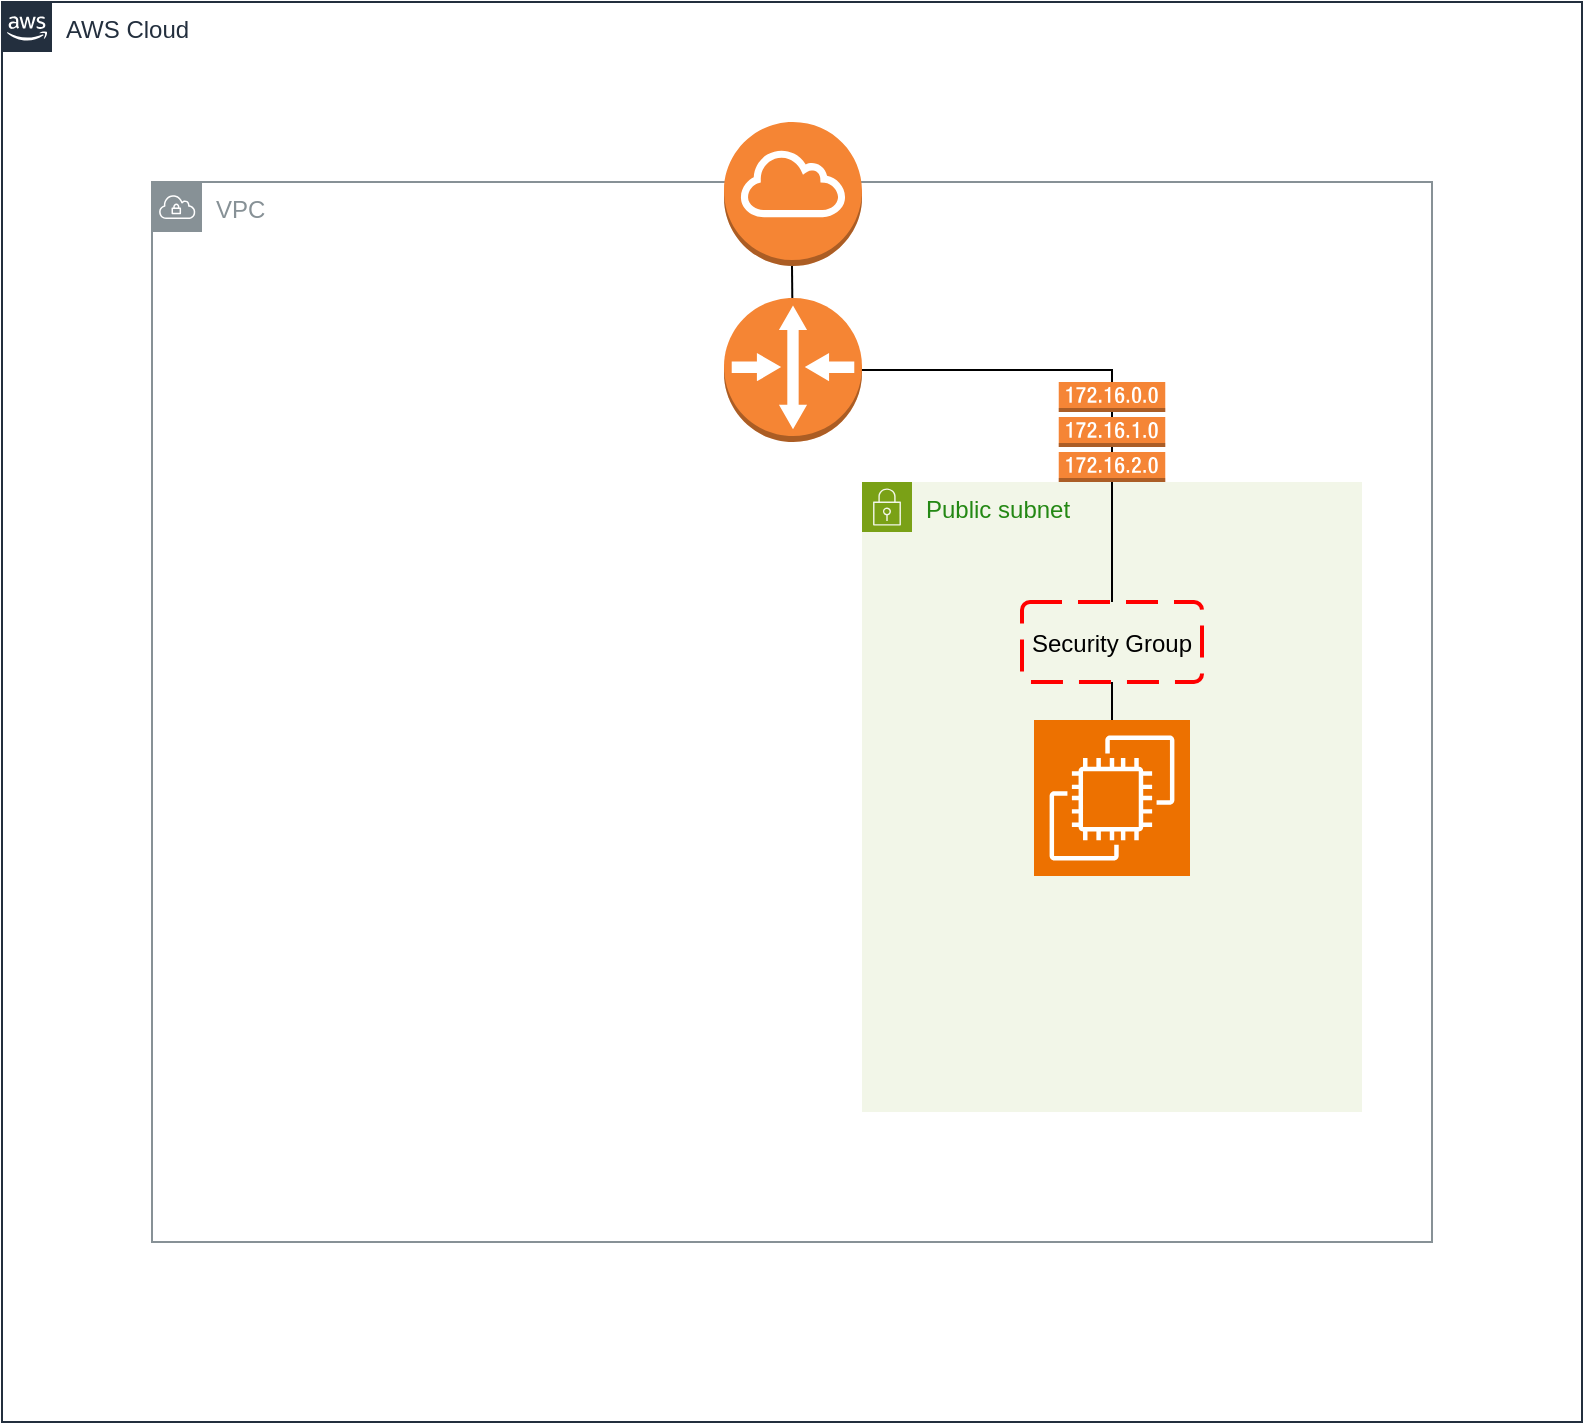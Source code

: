 <mxfile version="24.4.4" type="device">
  <diagram name="Page-1" id="O4E-j94OID2pAprdPfzH">
    <mxGraphModel dx="1065" dy="1080" grid="1" gridSize="10" guides="1" tooltips="1" connect="1" arrows="0" fold="1" page="1" pageScale="1" pageWidth="850" pageHeight="1100" math="0" shadow="0">
      <root>
        <mxCell id="0" />
        <mxCell id="1" parent="0" />
        <mxCell id="_7HrErII7w1wzGjDSFvH-63" value="AWS Cloud" style="points=[[0,0],[0.25,0],[0.5,0],[0.75,0],[1,0],[1,0.25],[1,0.5],[1,0.75],[1,1],[0.75,1],[0.5,1],[0.25,1],[0,1],[0,0.75],[0,0.5],[0,0.25]];outlineConnect=0;gradientColor=none;html=1;whiteSpace=wrap;fontSize=12;fontStyle=0;container=1;pointerEvents=0;collapsible=0;recursiveResize=0;shape=mxgraph.aws4.group;grIcon=mxgraph.aws4.group_aws_cloud_alt;strokeColor=#232F3E;fillColor=none;verticalAlign=top;align=left;spacingLeft=30;fontColor=#232F3E;dashed=0;" vertex="1" parent="1">
          <mxGeometry x="30" y="80" width="790" height="710" as="geometry" />
        </mxCell>
        <mxCell id="_7HrErII7w1wzGjDSFvH-64" value="VPC" style="sketch=0;outlineConnect=0;gradientColor=none;html=1;whiteSpace=wrap;fontSize=12;fontStyle=0;shape=mxgraph.aws4.group;grIcon=mxgraph.aws4.group_vpc;strokeColor=#879196;fillColor=none;verticalAlign=top;align=left;spacingLeft=30;fontColor=#879196;dashed=0;" vertex="1" parent="_7HrErII7w1wzGjDSFvH-63">
          <mxGeometry x="75" y="90" width="640" height="530" as="geometry" />
        </mxCell>
        <mxCell id="_7HrErII7w1wzGjDSFvH-76" style="rounded=0;orthogonalLoop=1;jettySize=auto;html=1;exitX=1;exitY=0.5;exitDx=0;exitDy=0;exitPerimeter=0;edgeStyle=orthogonalEdgeStyle;strokeColor=default;endArrow=none;endFill=0;" edge="1" parent="_7HrErII7w1wzGjDSFvH-63" source="_7HrErII7w1wzGjDSFvH-70" target="_7HrErII7w1wzGjDSFvH-66">
          <mxGeometry relative="1" as="geometry" />
        </mxCell>
        <mxCell id="_7HrErII7w1wzGjDSFvH-73" style="edgeStyle=orthogonalEdgeStyle;rounded=0;orthogonalLoop=1;jettySize=auto;html=1;exitX=0.5;exitY=1;exitDx=0;exitDy=0;exitPerimeter=0;strokeColor=none;endArrow=none;endFill=0;" edge="1" parent="_7HrErII7w1wzGjDSFvH-63" source="_7HrErII7w1wzGjDSFvH-65" target="_7HrErII7w1wzGjDSFvH-70">
          <mxGeometry relative="1" as="geometry" />
        </mxCell>
        <mxCell id="_7HrErII7w1wzGjDSFvH-65" value="" style="outlineConnect=0;dashed=0;verticalLabelPosition=bottom;verticalAlign=top;align=center;html=1;shape=mxgraph.aws3.internet_gateway;fillColor=#F58534;gradientColor=none;" vertex="1" parent="_7HrErII7w1wzGjDSFvH-63">
          <mxGeometry x="361" y="60" width="69" height="72" as="geometry" />
        </mxCell>
        <mxCell id="_7HrErII7w1wzGjDSFvH-66" value="Public subnet" style="points=[[0,0],[0.25,0],[0.5,0],[0.75,0],[1,0],[1,0.25],[1,0.5],[1,0.75],[1,1],[0.75,1],[0.5,1],[0.25,1],[0,1],[0,0.75],[0,0.5],[0,0.25]];outlineConnect=0;gradientColor=none;html=1;whiteSpace=wrap;fontSize=12;fontStyle=0;container=1;pointerEvents=0;collapsible=0;recursiveResize=0;shape=mxgraph.aws4.group;grIcon=mxgraph.aws4.group_security_group;grStroke=0;strokeColor=#7AA116;fillColor=#F2F6E8;verticalAlign=top;align=left;spacingLeft=30;fontColor=#248814;dashed=0;" vertex="1" parent="_7HrErII7w1wzGjDSFvH-63">
          <mxGeometry x="430" y="240" width="250" height="315" as="geometry" />
        </mxCell>
        <mxCell id="_7HrErII7w1wzGjDSFvH-67" value="" style="sketch=0;points=[[0,0,0],[0.25,0,0],[0.5,0,0],[0.75,0,0],[1,0,0],[0,1,0],[0.25,1,0],[0.5,1,0],[0.75,1,0],[1,1,0],[0,0.25,0],[0,0.5,0],[0,0.75,0],[1,0.25,0],[1,0.5,0],[1,0.75,0]];outlineConnect=0;fontColor=#232F3E;fillColor=#ED7100;strokeColor=#ffffff;dashed=0;verticalLabelPosition=bottom;verticalAlign=top;align=center;html=1;fontSize=12;fontStyle=0;aspect=fixed;shape=mxgraph.aws4.resourceIcon;resIcon=mxgraph.aws4.ec2;" vertex="1" parent="_7HrErII7w1wzGjDSFvH-66">
          <mxGeometry x="86" y="119" width="78" height="78" as="geometry" />
        </mxCell>
        <mxCell id="_7HrErII7w1wzGjDSFvH-69" value="" style="outlineConnect=0;dashed=0;verticalLabelPosition=bottom;verticalAlign=top;align=center;html=1;shape=mxgraph.aws3.route_table;fillColor=#F58536;gradientColor=none;" vertex="1" parent="_7HrErII7w1wzGjDSFvH-63">
          <mxGeometry x="528.37" y="190" width="53.26" height="50" as="geometry" />
        </mxCell>
        <mxCell id="_7HrErII7w1wzGjDSFvH-70" value="" style="outlineConnect=0;dashed=0;verticalLabelPosition=bottom;verticalAlign=top;align=center;html=1;shape=mxgraph.aws3.router;fillColor=#F58534;gradientColor=none;" vertex="1" parent="_7HrErII7w1wzGjDSFvH-63">
          <mxGeometry x="361" y="148" width="69" height="72" as="geometry" />
        </mxCell>
        <mxCell id="_7HrErII7w1wzGjDSFvH-72" value="" style="endArrow=none;html=1;rounded=0;" edge="1" parent="_7HrErII7w1wzGjDSFvH-63" source="_7HrErII7w1wzGjDSFvH-70">
          <mxGeometry width="50" height="50" relative="1" as="geometry">
            <mxPoint x="345" y="182" as="sourcePoint" />
            <mxPoint x="395" y="132" as="targetPoint" />
          </mxGeometry>
        </mxCell>
        <mxCell id="_7HrErII7w1wzGjDSFvH-68" value="Security Group" style="rounded=1;arcSize=10;dashed=1;strokeColor=#ff0000;fillColor=none;gradientColor=none;dashPattern=8 4;strokeWidth=2;" vertex="1" parent="_7HrErII7w1wzGjDSFvH-63">
          <mxGeometry x="510" y="300" width="90" height="40" as="geometry" />
        </mxCell>
        <mxCell id="_7HrErII7w1wzGjDSFvH-79" value="" style="endArrow=none;html=1;rounded=0;entryX=0.5;entryY=1;entryDx=0;entryDy=0;" edge="1" parent="_7HrErII7w1wzGjDSFvH-63" source="_7HrErII7w1wzGjDSFvH-67" target="_7HrErII7w1wzGjDSFvH-68">
          <mxGeometry width="50" height="50" relative="1" as="geometry">
            <mxPoint x="510" y="390" as="sourcePoint" />
            <mxPoint x="560" y="340" as="targetPoint" />
          </mxGeometry>
        </mxCell>
        <mxCell id="_7HrErII7w1wzGjDSFvH-78" value="" style="endArrow=none;html=1;rounded=0;" edge="1" parent="_7HrErII7w1wzGjDSFvH-63" source="_7HrErII7w1wzGjDSFvH-69" target="_7HrErII7w1wzGjDSFvH-68">
          <mxGeometry width="50" height="50" relative="1" as="geometry">
            <mxPoint x="570" y="269" as="sourcePoint" />
            <mxPoint x="577.714" y="359" as="targetPoint" />
          </mxGeometry>
        </mxCell>
      </root>
    </mxGraphModel>
  </diagram>
</mxfile>